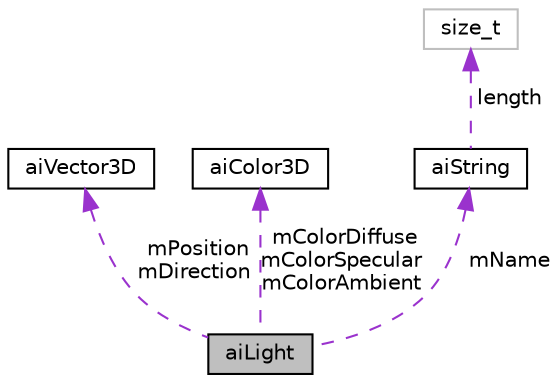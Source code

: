 digraph "aiLight"
{
  edge [fontname="Helvetica",fontsize="10",labelfontname="Helvetica",labelfontsize="10"];
  node [fontname="Helvetica",fontsize="10",shape=record];
  Node1 [label="aiLight",height=0.2,width=0.4,color="black", fillcolor="grey75", style="filled" fontcolor="black"];
  Node2 -> Node1 [dir="back",color="darkorchid3",fontsize="10",style="dashed",label=" mPosition\nmDirection" ];
  Node2 [label="aiVector3D",height=0.2,width=0.4,color="black", fillcolor="white", style="filled",URL="$structai_vector3_d.html"];
  Node3 -> Node1 [dir="back",color="darkorchid3",fontsize="10",style="dashed",label=" mColorDiffuse\nmColorSpecular\nmColorAmbient" ];
  Node3 [label="aiColor3D",height=0.2,width=0.4,color="black", fillcolor="white", style="filled",URL="$structai_color3_d.html"];
  Node4 -> Node1 [dir="back",color="darkorchid3",fontsize="10",style="dashed",label=" mName" ];
  Node4 [label="aiString",height=0.2,width=0.4,color="black", fillcolor="white", style="filled",URL="$structai_string.html"];
  Node5 -> Node4 [dir="back",color="darkorchid3",fontsize="10",style="dashed",label=" length" ];
  Node5 [label="size_t",height=0.2,width=0.4,color="grey75", fillcolor="white", style="filled"];
}
